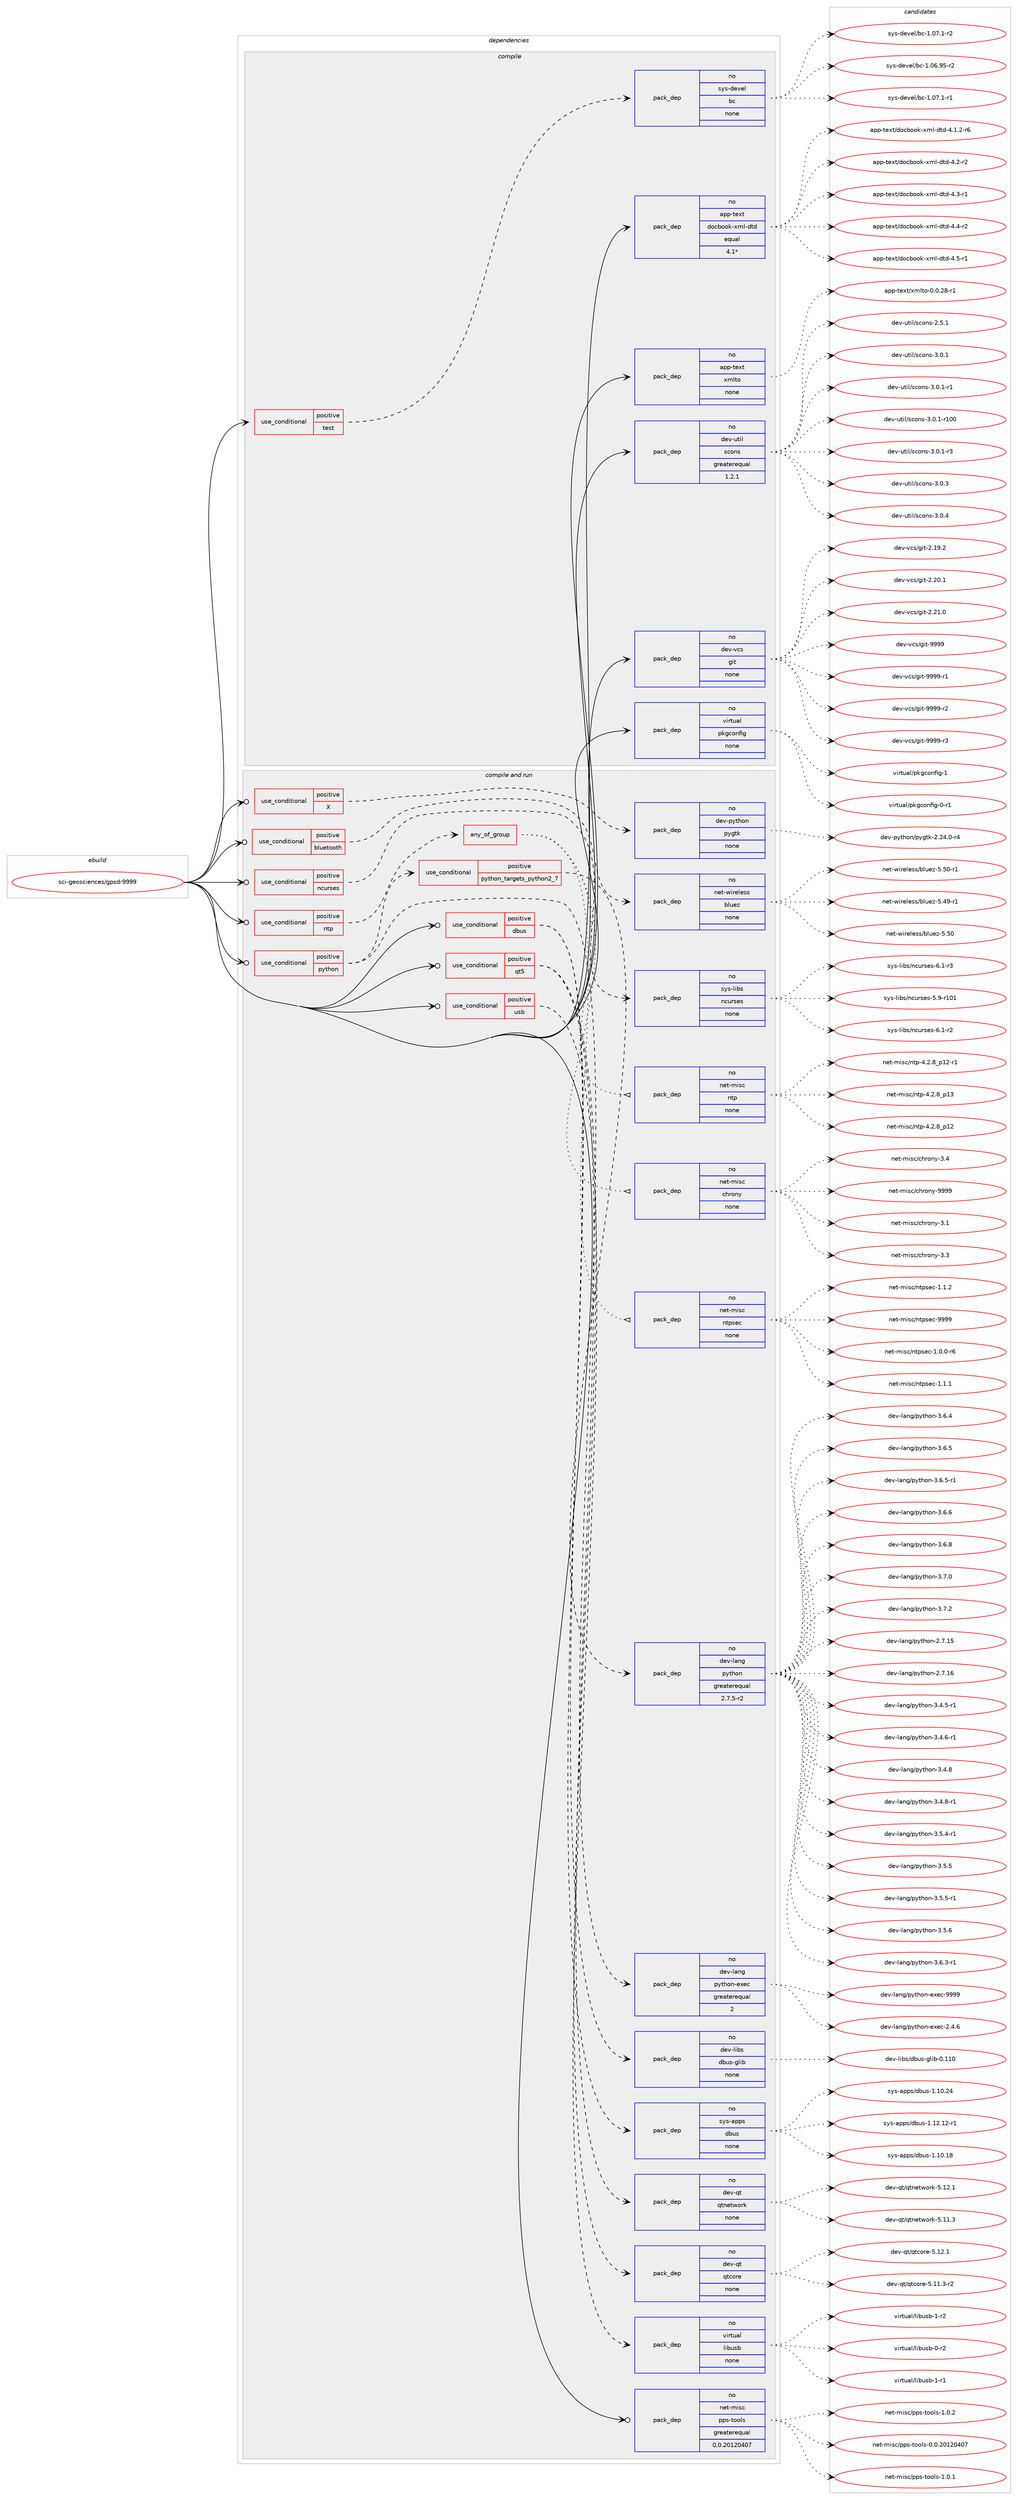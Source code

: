 digraph prolog {

# *************
# Graph options
# *************

newrank=true;
concentrate=true;
compound=true;
graph [rankdir=LR,fontname=Helvetica,fontsize=10,ranksep=1.5];#, ranksep=2.5, nodesep=0.2];
edge  [arrowhead=vee];
node  [fontname=Helvetica,fontsize=10];

# **********
# The ebuild
# **********

subgraph cluster_leftcol {
color=gray;
rank=same;
label=<<i>ebuild</i>>;
id [label="sci-geosciences/gpsd-9999", color=red, width=4, href="../sci-geosciences/gpsd-9999.svg"];
}

# ****************
# The dependencies
# ****************

subgraph cluster_midcol {
color=gray;
label=<<i>dependencies</i>>;
subgraph cluster_compile {
fillcolor="#eeeeee";
style=filled;
label=<<i>compile</i>>;
subgraph cond452736 {
dependency1690567 [label=<<TABLE BORDER="0" CELLBORDER="1" CELLSPACING="0" CELLPADDING="4"><TR><TD ROWSPAN="3" CELLPADDING="10">use_conditional</TD></TR><TR><TD>positive</TD></TR><TR><TD>test</TD></TR></TABLE>>, shape=none, color=red];
subgraph pack1210134 {
dependency1690568 [label=<<TABLE BORDER="0" CELLBORDER="1" CELLSPACING="0" CELLPADDING="4" WIDTH="220"><TR><TD ROWSPAN="6" CELLPADDING="30">pack_dep</TD></TR><TR><TD WIDTH="110">no</TD></TR><TR><TD>sys-devel</TD></TR><TR><TD>bc</TD></TR><TR><TD>none</TD></TR><TR><TD></TD></TR></TABLE>>, shape=none, color=blue];
}
dependency1690567:e -> dependency1690568:w [weight=20,style="dashed",arrowhead="vee"];
}
id:e -> dependency1690567:w [weight=20,style="solid",arrowhead="vee"];
subgraph pack1210135 {
dependency1690569 [label=<<TABLE BORDER="0" CELLBORDER="1" CELLSPACING="0" CELLPADDING="4" WIDTH="220"><TR><TD ROWSPAN="6" CELLPADDING="30">pack_dep</TD></TR><TR><TD WIDTH="110">no</TD></TR><TR><TD>app-text</TD></TR><TR><TD>docbook-xml-dtd</TD></TR><TR><TD>equal</TD></TR><TR><TD>4.1*</TD></TR></TABLE>>, shape=none, color=blue];
}
id:e -> dependency1690569:w [weight=20,style="solid",arrowhead="vee"];
subgraph pack1210136 {
dependency1690570 [label=<<TABLE BORDER="0" CELLBORDER="1" CELLSPACING="0" CELLPADDING="4" WIDTH="220"><TR><TD ROWSPAN="6" CELLPADDING="30">pack_dep</TD></TR><TR><TD WIDTH="110">no</TD></TR><TR><TD>app-text</TD></TR><TR><TD>xmlto</TD></TR><TR><TD>none</TD></TR><TR><TD></TD></TR></TABLE>>, shape=none, color=blue];
}
id:e -> dependency1690570:w [weight=20,style="solid",arrowhead="vee"];
subgraph pack1210137 {
dependency1690571 [label=<<TABLE BORDER="0" CELLBORDER="1" CELLSPACING="0" CELLPADDING="4" WIDTH="220"><TR><TD ROWSPAN="6" CELLPADDING="30">pack_dep</TD></TR><TR><TD WIDTH="110">no</TD></TR><TR><TD>dev-util</TD></TR><TR><TD>scons</TD></TR><TR><TD>greaterequal</TD></TR><TR><TD>1.2.1</TD></TR></TABLE>>, shape=none, color=blue];
}
id:e -> dependency1690571:w [weight=20,style="solid",arrowhead="vee"];
subgraph pack1210138 {
dependency1690572 [label=<<TABLE BORDER="0" CELLBORDER="1" CELLSPACING="0" CELLPADDING="4" WIDTH="220"><TR><TD ROWSPAN="6" CELLPADDING="30">pack_dep</TD></TR><TR><TD WIDTH="110">no</TD></TR><TR><TD>dev-vcs</TD></TR><TR><TD>git</TD></TR><TR><TD>none</TD></TR><TR><TD></TD></TR></TABLE>>, shape=none, color=blue];
}
id:e -> dependency1690572:w [weight=20,style="solid",arrowhead="vee"];
subgraph pack1210139 {
dependency1690573 [label=<<TABLE BORDER="0" CELLBORDER="1" CELLSPACING="0" CELLPADDING="4" WIDTH="220"><TR><TD ROWSPAN="6" CELLPADDING="30">pack_dep</TD></TR><TR><TD WIDTH="110">no</TD></TR><TR><TD>virtual</TD></TR><TR><TD>pkgconfig</TD></TR><TR><TD>none</TD></TR><TR><TD></TD></TR></TABLE>>, shape=none, color=blue];
}
id:e -> dependency1690573:w [weight=20,style="solid",arrowhead="vee"];
}
subgraph cluster_compileandrun {
fillcolor="#eeeeee";
style=filled;
label=<<i>compile and run</i>>;
subgraph cond452737 {
dependency1690574 [label=<<TABLE BORDER="0" CELLBORDER="1" CELLSPACING="0" CELLPADDING="4"><TR><TD ROWSPAN="3" CELLPADDING="10">use_conditional</TD></TR><TR><TD>positive</TD></TR><TR><TD>X</TD></TR></TABLE>>, shape=none, color=red];
subgraph pack1210140 {
dependency1690575 [label=<<TABLE BORDER="0" CELLBORDER="1" CELLSPACING="0" CELLPADDING="4" WIDTH="220"><TR><TD ROWSPAN="6" CELLPADDING="30">pack_dep</TD></TR><TR><TD WIDTH="110">no</TD></TR><TR><TD>dev-python</TD></TR><TR><TD>pygtk</TD></TR><TR><TD>none</TD></TR><TR><TD></TD></TR></TABLE>>, shape=none, color=blue];
}
dependency1690574:e -> dependency1690575:w [weight=20,style="dashed",arrowhead="vee"];
}
id:e -> dependency1690574:w [weight=20,style="solid",arrowhead="odotvee"];
subgraph cond452738 {
dependency1690576 [label=<<TABLE BORDER="0" CELLBORDER="1" CELLSPACING="0" CELLPADDING="4"><TR><TD ROWSPAN="3" CELLPADDING="10">use_conditional</TD></TR><TR><TD>positive</TD></TR><TR><TD>bluetooth</TD></TR></TABLE>>, shape=none, color=red];
subgraph pack1210141 {
dependency1690577 [label=<<TABLE BORDER="0" CELLBORDER="1" CELLSPACING="0" CELLPADDING="4" WIDTH="220"><TR><TD ROWSPAN="6" CELLPADDING="30">pack_dep</TD></TR><TR><TD WIDTH="110">no</TD></TR><TR><TD>net-wireless</TD></TR><TR><TD>bluez</TD></TR><TR><TD>none</TD></TR><TR><TD></TD></TR></TABLE>>, shape=none, color=blue];
}
dependency1690576:e -> dependency1690577:w [weight=20,style="dashed",arrowhead="vee"];
}
id:e -> dependency1690576:w [weight=20,style="solid",arrowhead="odotvee"];
subgraph cond452739 {
dependency1690578 [label=<<TABLE BORDER="0" CELLBORDER="1" CELLSPACING="0" CELLPADDING="4"><TR><TD ROWSPAN="3" CELLPADDING="10">use_conditional</TD></TR><TR><TD>positive</TD></TR><TR><TD>dbus</TD></TR></TABLE>>, shape=none, color=red];
subgraph pack1210142 {
dependency1690579 [label=<<TABLE BORDER="0" CELLBORDER="1" CELLSPACING="0" CELLPADDING="4" WIDTH="220"><TR><TD ROWSPAN="6" CELLPADDING="30">pack_dep</TD></TR><TR><TD WIDTH="110">no</TD></TR><TR><TD>sys-apps</TD></TR><TR><TD>dbus</TD></TR><TR><TD>none</TD></TR><TR><TD></TD></TR></TABLE>>, shape=none, color=blue];
}
dependency1690578:e -> dependency1690579:w [weight=20,style="dashed",arrowhead="vee"];
subgraph pack1210143 {
dependency1690580 [label=<<TABLE BORDER="0" CELLBORDER="1" CELLSPACING="0" CELLPADDING="4" WIDTH="220"><TR><TD ROWSPAN="6" CELLPADDING="30">pack_dep</TD></TR><TR><TD WIDTH="110">no</TD></TR><TR><TD>dev-libs</TD></TR><TR><TD>dbus-glib</TD></TR><TR><TD>none</TD></TR><TR><TD></TD></TR></TABLE>>, shape=none, color=blue];
}
dependency1690578:e -> dependency1690580:w [weight=20,style="dashed",arrowhead="vee"];
}
id:e -> dependency1690578:w [weight=20,style="solid",arrowhead="odotvee"];
subgraph cond452740 {
dependency1690581 [label=<<TABLE BORDER="0" CELLBORDER="1" CELLSPACING="0" CELLPADDING="4"><TR><TD ROWSPAN="3" CELLPADDING="10">use_conditional</TD></TR><TR><TD>positive</TD></TR><TR><TD>ncurses</TD></TR></TABLE>>, shape=none, color=red];
subgraph pack1210144 {
dependency1690582 [label=<<TABLE BORDER="0" CELLBORDER="1" CELLSPACING="0" CELLPADDING="4" WIDTH="220"><TR><TD ROWSPAN="6" CELLPADDING="30">pack_dep</TD></TR><TR><TD WIDTH="110">no</TD></TR><TR><TD>sys-libs</TD></TR><TR><TD>ncurses</TD></TR><TR><TD>none</TD></TR><TR><TD></TD></TR></TABLE>>, shape=none, color=blue];
}
dependency1690581:e -> dependency1690582:w [weight=20,style="dashed",arrowhead="vee"];
}
id:e -> dependency1690581:w [weight=20,style="solid",arrowhead="odotvee"];
subgraph cond452741 {
dependency1690583 [label=<<TABLE BORDER="0" CELLBORDER="1" CELLSPACING="0" CELLPADDING="4"><TR><TD ROWSPAN="3" CELLPADDING="10">use_conditional</TD></TR><TR><TD>positive</TD></TR><TR><TD>ntp</TD></TR></TABLE>>, shape=none, color=red];
subgraph any26845 {
dependency1690584 [label=<<TABLE BORDER="0" CELLBORDER="1" CELLSPACING="0" CELLPADDING="4"><TR><TD CELLPADDING="10">any_of_group</TD></TR></TABLE>>, shape=none, color=red];subgraph pack1210145 {
dependency1690585 [label=<<TABLE BORDER="0" CELLBORDER="1" CELLSPACING="0" CELLPADDING="4" WIDTH="220"><TR><TD ROWSPAN="6" CELLPADDING="30">pack_dep</TD></TR><TR><TD WIDTH="110">no</TD></TR><TR><TD>net-misc</TD></TR><TR><TD>ntp</TD></TR><TR><TD>none</TD></TR><TR><TD></TD></TR></TABLE>>, shape=none, color=blue];
}
dependency1690584:e -> dependency1690585:w [weight=20,style="dotted",arrowhead="oinv"];
subgraph pack1210146 {
dependency1690586 [label=<<TABLE BORDER="0" CELLBORDER="1" CELLSPACING="0" CELLPADDING="4" WIDTH="220"><TR><TD ROWSPAN="6" CELLPADDING="30">pack_dep</TD></TR><TR><TD WIDTH="110">no</TD></TR><TR><TD>net-misc</TD></TR><TR><TD>ntpsec</TD></TR><TR><TD>none</TD></TR><TR><TD></TD></TR></TABLE>>, shape=none, color=blue];
}
dependency1690584:e -> dependency1690586:w [weight=20,style="dotted",arrowhead="oinv"];
subgraph pack1210147 {
dependency1690587 [label=<<TABLE BORDER="0" CELLBORDER="1" CELLSPACING="0" CELLPADDING="4" WIDTH="220"><TR><TD ROWSPAN="6" CELLPADDING="30">pack_dep</TD></TR><TR><TD WIDTH="110">no</TD></TR><TR><TD>net-misc</TD></TR><TR><TD>chrony</TD></TR><TR><TD>none</TD></TR><TR><TD></TD></TR></TABLE>>, shape=none, color=blue];
}
dependency1690584:e -> dependency1690587:w [weight=20,style="dotted",arrowhead="oinv"];
}
dependency1690583:e -> dependency1690584:w [weight=20,style="dashed",arrowhead="vee"];
}
id:e -> dependency1690583:w [weight=20,style="solid",arrowhead="odotvee"];
subgraph cond452742 {
dependency1690588 [label=<<TABLE BORDER="0" CELLBORDER="1" CELLSPACING="0" CELLPADDING="4"><TR><TD ROWSPAN="3" CELLPADDING="10">use_conditional</TD></TR><TR><TD>positive</TD></TR><TR><TD>python</TD></TR></TABLE>>, shape=none, color=red];
subgraph cond452743 {
dependency1690589 [label=<<TABLE BORDER="0" CELLBORDER="1" CELLSPACING="0" CELLPADDING="4"><TR><TD ROWSPAN="3" CELLPADDING="10">use_conditional</TD></TR><TR><TD>positive</TD></TR><TR><TD>python_targets_python2_7</TD></TR></TABLE>>, shape=none, color=red];
subgraph pack1210148 {
dependency1690590 [label=<<TABLE BORDER="0" CELLBORDER="1" CELLSPACING="0" CELLPADDING="4" WIDTH="220"><TR><TD ROWSPAN="6" CELLPADDING="30">pack_dep</TD></TR><TR><TD WIDTH="110">no</TD></TR><TR><TD>dev-lang</TD></TR><TR><TD>python</TD></TR><TR><TD>greaterequal</TD></TR><TR><TD>2.7.5-r2</TD></TR></TABLE>>, shape=none, color=blue];
}
dependency1690589:e -> dependency1690590:w [weight=20,style="dashed",arrowhead="vee"];
}
dependency1690588:e -> dependency1690589:w [weight=20,style="dashed",arrowhead="vee"];
subgraph pack1210149 {
dependency1690591 [label=<<TABLE BORDER="0" CELLBORDER="1" CELLSPACING="0" CELLPADDING="4" WIDTH="220"><TR><TD ROWSPAN="6" CELLPADDING="30">pack_dep</TD></TR><TR><TD WIDTH="110">no</TD></TR><TR><TD>dev-lang</TD></TR><TR><TD>python-exec</TD></TR><TR><TD>greaterequal</TD></TR><TR><TD>2</TD></TR></TABLE>>, shape=none, color=blue];
}
dependency1690588:e -> dependency1690591:w [weight=20,style="dashed",arrowhead="vee"];
}
id:e -> dependency1690588:w [weight=20,style="solid",arrowhead="odotvee"];
subgraph cond452744 {
dependency1690592 [label=<<TABLE BORDER="0" CELLBORDER="1" CELLSPACING="0" CELLPADDING="4"><TR><TD ROWSPAN="3" CELLPADDING="10">use_conditional</TD></TR><TR><TD>positive</TD></TR><TR><TD>qt5</TD></TR></TABLE>>, shape=none, color=red];
subgraph pack1210150 {
dependency1690593 [label=<<TABLE BORDER="0" CELLBORDER="1" CELLSPACING="0" CELLPADDING="4" WIDTH="220"><TR><TD ROWSPAN="6" CELLPADDING="30">pack_dep</TD></TR><TR><TD WIDTH="110">no</TD></TR><TR><TD>dev-qt</TD></TR><TR><TD>qtcore</TD></TR><TR><TD>none</TD></TR><TR><TD></TD></TR></TABLE>>, shape=none, color=blue];
}
dependency1690592:e -> dependency1690593:w [weight=20,style="dashed",arrowhead="vee"];
subgraph pack1210151 {
dependency1690594 [label=<<TABLE BORDER="0" CELLBORDER="1" CELLSPACING="0" CELLPADDING="4" WIDTH="220"><TR><TD ROWSPAN="6" CELLPADDING="30">pack_dep</TD></TR><TR><TD WIDTH="110">no</TD></TR><TR><TD>dev-qt</TD></TR><TR><TD>qtnetwork</TD></TR><TR><TD>none</TD></TR><TR><TD></TD></TR></TABLE>>, shape=none, color=blue];
}
dependency1690592:e -> dependency1690594:w [weight=20,style="dashed",arrowhead="vee"];
}
id:e -> dependency1690592:w [weight=20,style="solid",arrowhead="odotvee"];
subgraph cond452745 {
dependency1690595 [label=<<TABLE BORDER="0" CELLBORDER="1" CELLSPACING="0" CELLPADDING="4"><TR><TD ROWSPAN="3" CELLPADDING="10">use_conditional</TD></TR><TR><TD>positive</TD></TR><TR><TD>usb</TD></TR></TABLE>>, shape=none, color=red];
subgraph pack1210152 {
dependency1690596 [label=<<TABLE BORDER="0" CELLBORDER="1" CELLSPACING="0" CELLPADDING="4" WIDTH="220"><TR><TD ROWSPAN="6" CELLPADDING="30">pack_dep</TD></TR><TR><TD WIDTH="110">no</TD></TR><TR><TD>virtual</TD></TR><TR><TD>libusb</TD></TR><TR><TD>none</TD></TR><TR><TD></TD></TR></TABLE>>, shape=none, color=blue];
}
dependency1690595:e -> dependency1690596:w [weight=20,style="dashed",arrowhead="vee"];
}
id:e -> dependency1690595:w [weight=20,style="solid",arrowhead="odotvee"];
subgraph pack1210153 {
dependency1690597 [label=<<TABLE BORDER="0" CELLBORDER="1" CELLSPACING="0" CELLPADDING="4" WIDTH="220"><TR><TD ROWSPAN="6" CELLPADDING="30">pack_dep</TD></TR><TR><TD WIDTH="110">no</TD></TR><TR><TD>net-misc</TD></TR><TR><TD>pps-tools</TD></TR><TR><TD>greaterequal</TD></TR><TR><TD>0.0.20120407</TD></TR></TABLE>>, shape=none, color=blue];
}
id:e -> dependency1690597:w [weight=20,style="solid",arrowhead="odotvee"];
}
subgraph cluster_run {
fillcolor="#eeeeee";
style=filled;
label=<<i>run</i>>;
}
}

# **************
# The candidates
# **************

subgraph cluster_choices {
rank=same;
color=gray;
label=<<i>candidates</i>>;

subgraph choice1210134 {
color=black;
nodesep=1;
choice1151211154510010111810110847989945494648544657534511450 [label="sys-devel/bc-1.06.95-r2", color=red, width=4,href="../sys-devel/bc-1.06.95-r2.svg"];
choice11512111545100101118101108479899454946485546494511449 [label="sys-devel/bc-1.07.1-r1", color=red, width=4,href="../sys-devel/bc-1.07.1-r1.svg"];
choice11512111545100101118101108479899454946485546494511450 [label="sys-devel/bc-1.07.1-r2", color=red, width=4,href="../sys-devel/bc-1.07.1-r2.svg"];
dependency1690568:e -> choice1151211154510010111810110847989945494648544657534511450:w [style=dotted,weight="100"];
dependency1690568:e -> choice11512111545100101118101108479899454946485546494511449:w [style=dotted,weight="100"];
dependency1690568:e -> choice11512111545100101118101108479899454946485546494511450:w [style=dotted,weight="100"];
}
subgraph choice1210135 {
color=black;
nodesep=1;
choice971121124511610112011647100111999811111110745120109108451001161004552464946504511454 [label="app-text/docbook-xml-dtd-4.1.2-r6", color=red, width=4,href="../app-text/docbook-xml-dtd-4.1.2-r6.svg"];
choice97112112451161011201164710011199981111111074512010910845100116100455246504511450 [label="app-text/docbook-xml-dtd-4.2-r2", color=red, width=4,href="../app-text/docbook-xml-dtd-4.2-r2.svg"];
choice97112112451161011201164710011199981111111074512010910845100116100455246514511449 [label="app-text/docbook-xml-dtd-4.3-r1", color=red, width=4,href="../app-text/docbook-xml-dtd-4.3-r1.svg"];
choice97112112451161011201164710011199981111111074512010910845100116100455246524511450 [label="app-text/docbook-xml-dtd-4.4-r2", color=red, width=4,href="../app-text/docbook-xml-dtd-4.4-r2.svg"];
choice97112112451161011201164710011199981111111074512010910845100116100455246534511449 [label="app-text/docbook-xml-dtd-4.5-r1", color=red, width=4,href="../app-text/docbook-xml-dtd-4.5-r1.svg"];
dependency1690569:e -> choice971121124511610112011647100111999811111110745120109108451001161004552464946504511454:w [style=dotted,weight="100"];
dependency1690569:e -> choice97112112451161011201164710011199981111111074512010910845100116100455246504511450:w [style=dotted,weight="100"];
dependency1690569:e -> choice97112112451161011201164710011199981111111074512010910845100116100455246514511449:w [style=dotted,weight="100"];
dependency1690569:e -> choice97112112451161011201164710011199981111111074512010910845100116100455246524511450:w [style=dotted,weight="100"];
dependency1690569:e -> choice97112112451161011201164710011199981111111074512010910845100116100455246534511449:w [style=dotted,weight="100"];
}
subgraph choice1210136 {
color=black;
nodesep=1;
choice971121124511610112011647120109108116111454846484650564511449 [label="app-text/xmlto-0.0.28-r1", color=red, width=4,href="../app-text/xmlto-0.0.28-r1.svg"];
dependency1690570:e -> choice971121124511610112011647120109108116111454846484650564511449:w [style=dotted,weight="100"];
}
subgraph choice1210137 {
color=black;
nodesep=1;
choice100101118451171161051084711599111110115455046534649 [label="dev-util/scons-2.5.1", color=red, width=4,href="../dev-util/scons-2.5.1.svg"];
choice100101118451171161051084711599111110115455146484649 [label="dev-util/scons-3.0.1", color=red, width=4,href="../dev-util/scons-3.0.1.svg"];
choice1001011184511711610510847115991111101154551464846494511449 [label="dev-util/scons-3.0.1-r1", color=red, width=4,href="../dev-util/scons-3.0.1-r1.svg"];
choice10010111845117116105108471159911111011545514648464945114494848 [label="dev-util/scons-3.0.1-r100", color=red, width=4,href="../dev-util/scons-3.0.1-r100.svg"];
choice1001011184511711610510847115991111101154551464846494511451 [label="dev-util/scons-3.0.1-r3", color=red, width=4,href="../dev-util/scons-3.0.1-r3.svg"];
choice100101118451171161051084711599111110115455146484651 [label="dev-util/scons-3.0.3", color=red, width=4,href="../dev-util/scons-3.0.3.svg"];
choice100101118451171161051084711599111110115455146484652 [label="dev-util/scons-3.0.4", color=red, width=4,href="../dev-util/scons-3.0.4.svg"];
dependency1690571:e -> choice100101118451171161051084711599111110115455046534649:w [style=dotted,weight="100"];
dependency1690571:e -> choice100101118451171161051084711599111110115455146484649:w [style=dotted,weight="100"];
dependency1690571:e -> choice1001011184511711610510847115991111101154551464846494511449:w [style=dotted,weight="100"];
dependency1690571:e -> choice10010111845117116105108471159911111011545514648464945114494848:w [style=dotted,weight="100"];
dependency1690571:e -> choice1001011184511711610510847115991111101154551464846494511451:w [style=dotted,weight="100"];
dependency1690571:e -> choice100101118451171161051084711599111110115455146484651:w [style=dotted,weight="100"];
dependency1690571:e -> choice100101118451171161051084711599111110115455146484652:w [style=dotted,weight="100"];
}
subgraph choice1210138 {
color=black;
nodesep=1;
choice10010111845118991154710310511645504649574650 [label="dev-vcs/git-2.19.2", color=red, width=4,href="../dev-vcs/git-2.19.2.svg"];
choice10010111845118991154710310511645504650484649 [label="dev-vcs/git-2.20.1", color=red, width=4,href="../dev-vcs/git-2.20.1.svg"];
choice10010111845118991154710310511645504650494648 [label="dev-vcs/git-2.21.0", color=red, width=4,href="../dev-vcs/git-2.21.0.svg"];
choice1001011184511899115471031051164557575757 [label="dev-vcs/git-9999", color=red, width=4,href="../dev-vcs/git-9999.svg"];
choice10010111845118991154710310511645575757574511449 [label="dev-vcs/git-9999-r1", color=red, width=4,href="../dev-vcs/git-9999-r1.svg"];
choice10010111845118991154710310511645575757574511450 [label="dev-vcs/git-9999-r2", color=red, width=4,href="../dev-vcs/git-9999-r2.svg"];
choice10010111845118991154710310511645575757574511451 [label="dev-vcs/git-9999-r3", color=red, width=4,href="../dev-vcs/git-9999-r3.svg"];
dependency1690572:e -> choice10010111845118991154710310511645504649574650:w [style=dotted,weight="100"];
dependency1690572:e -> choice10010111845118991154710310511645504650484649:w [style=dotted,weight="100"];
dependency1690572:e -> choice10010111845118991154710310511645504650494648:w [style=dotted,weight="100"];
dependency1690572:e -> choice1001011184511899115471031051164557575757:w [style=dotted,weight="100"];
dependency1690572:e -> choice10010111845118991154710310511645575757574511449:w [style=dotted,weight="100"];
dependency1690572:e -> choice10010111845118991154710310511645575757574511450:w [style=dotted,weight="100"];
dependency1690572:e -> choice10010111845118991154710310511645575757574511451:w [style=dotted,weight="100"];
}
subgraph choice1210139 {
color=black;
nodesep=1;
choice11810511411611797108471121071039911111010210510345484511449 [label="virtual/pkgconfig-0-r1", color=red, width=4,href="../virtual/pkgconfig-0-r1.svg"];
choice1181051141161179710847112107103991111101021051034549 [label="virtual/pkgconfig-1", color=red, width=4,href="../virtual/pkgconfig-1.svg"];
dependency1690573:e -> choice11810511411611797108471121071039911111010210510345484511449:w [style=dotted,weight="100"];
dependency1690573:e -> choice1181051141161179710847112107103991111101021051034549:w [style=dotted,weight="100"];
}
subgraph choice1210140 {
color=black;
nodesep=1;
choice1001011184511212111610411111047112121103116107455046505246484511452 [label="dev-python/pygtk-2.24.0-r4", color=red, width=4,href="../dev-python/pygtk-2.24.0-r4.svg"];
dependency1690575:e -> choice1001011184511212111610411111047112121103116107455046505246484511452:w [style=dotted,weight="100"];
}
subgraph choice1210141 {
color=black;
nodesep=1;
choice11010111645119105114101108101115115479810811710112245534652574511449 [label="net-wireless/bluez-5.49-r1", color=red, width=4,href="../net-wireless/bluez-5.49-r1.svg"];
choice1101011164511910511410110810111511547981081171011224553465348 [label="net-wireless/bluez-5.50", color=red, width=4,href="../net-wireless/bluez-5.50.svg"];
choice11010111645119105114101108101115115479810811710112245534653484511449 [label="net-wireless/bluez-5.50-r1", color=red, width=4,href="../net-wireless/bluez-5.50-r1.svg"];
dependency1690577:e -> choice11010111645119105114101108101115115479810811710112245534652574511449:w [style=dotted,weight="100"];
dependency1690577:e -> choice1101011164511910511410110810111511547981081171011224553465348:w [style=dotted,weight="100"];
dependency1690577:e -> choice11010111645119105114101108101115115479810811710112245534653484511449:w [style=dotted,weight="100"];
}
subgraph choice1210142 {
color=black;
nodesep=1;
choice115121115459711211211547100981171154549464948464956 [label="sys-apps/dbus-1.10.18", color=red, width=4,href="../sys-apps/dbus-1.10.18.svg"];
choice115121115459711211211547100981171154549464948465052 [label="sys-apps/dbus-1.10.24", color=red, width=4,href="../sys-apps/dbus-1.10.24.svg"];
choice1151211154597112112115471009811711545494649504649504511449 [label="sys-apps/dbus-1.12.12-r1", color=red, width=4,href="../sys-apps/dbus-1.12.12-r1.svg"];
dependency1690579:e -> choice115121115459711211211547100981171154549464948464956:w [style=dotted,weight="100"];
dependency1690579:e -> choice115121115459711211211547100981171154549464948465052:w [style=dotted,weight="100"];
dependency1690579:e -> choice1151211154597112112115471009811711545494649504649504511449:w [style=dotted,weight="100"];
}
subgraph choice1210143 {
color=black;
nodesep=1;
choice100101118451081059811547100981171154510310810598454846494948 [label="dev-libs/dbus-glib-0.110", color=red, width=4,href="../dev-libs/dbus-glib-0.110.svg"];
dependency1690580:e -> choice100101118451081059811547100981171154510310810598454846494948:w [style=dotted,weight="100"];
}
subgraph choice1210144 {
color=black;
nodesep=1;
choice115121115451081059811547110991171141151011154553465745114494849 [label="sys-libs/ncurses-5.9-r101", color=red, width=4,href="../sys-libs/ncurses-5.9-r101.svg"];
choice11512111545108105981154711099117114115101115455446494511450 [label="sys-libs/ncurses-6.1-r2", color=red, width=4,href="../sys-libs/ncurses-6.1-r2.svg"];
choice11512111545108105981154711099117114115101115455446494511451 [label="sys-libs/ncurses-6.1-r3", color=red, width=4,href="../sys-libs/ncurses-6.1-r3.svg"];
dependency1690582:e -> choice115121115451081059811547110991171141151011154553465745114494849:w [style=dotted,weight="100"];
dependency1690582:e -> choice11512111545108105981154711099117114115101115455446494511450:w [style=dotted,weight="100"];
dependency1690582:e -> choice11512111545108105981154711099117114115101115455446494511451:w [style=dotted,weight="100"];
}
subgraph choice1210145 {
color=black;
nodesep=1;
choice110101116451091051159947110116112455246504656951124950 [label="net-misc/ntp-4.2.8_p12", color=red, width=4,href="../net-misc/ntp-4.2.8_p12.svg"];
choice1101011164510910511599471101161124552465046569511249504511449 [label="net-misc/ntp-4.2.8_p12-r1", color=red, width=4,href="../net-misc/ntp-4.2.8_p12-r1.svg"];
choice110101116451091051159947110116112455246504656951124951 [label="net-misc/ntp-4.2.8_p13", color=red, width=4,href="../net-misc/ntp-4.2.8_p13.svg"];
dependency1690585:e -> choice110101116451091051159947110116112455246504656951124950:w [style=dotted,weight="100"];
dependency1690585:e -> choice1101011164510910511599471101161124552465046569511249504511449:w [style=dotted,weight="100"];
dependency1690585:e -> choice110101116451091051159947110116112455246504656951124951:w [style=dotted,weight="100"];
}
subgraph choice1210146 {
color=black;
nodesep=1;
choice110101116451091051159947110116112115101994549464846484511454 [label="net-misc/ntpsec-1.0.0-r6", color=red, width=4,href="../net-misc/ntpsec-1.0.0-r6.svg"];
choice11010111645109105115994711011611211510199454946494649 [label="net-misc/ntpsec-1.1.1", color=red, width=4,href="../net-misc/ntpsec-1.1.1.svg"];
choice11010111645109105115994711011611211510199454946494650 [label="net-misc/ntpsec-1.1.2", color=red, width=4,href="../net-misc/ntpsec-1.1.2.svg"];
choice110101116451091051159947110116112115101994557575757 [label="net-misc/ntpsec-9999", color=red, width=4,href="../net-misc/ntpsec-9999.svg"];
dependency1690586:e -> choice110101116451091051159947110116112115101994549464846484511454:w [style=dotted,weight="100"];
dependency1690586:e -> choice11010111645109105115994711011611211510199454946494649:w [style=dotted,weight="100"];
dependency1690586:e -> choice11010111645109105115994711011611211510199454946494650:w [style=dotted,weight="100"];
dependency1690586:e -> choice110101116451091051159947110116112115101994557575757:w [style=dotted,weight="100"];
}
subgraph choice1210147 {
color=black;
nodesep=1;
choice1101011164510910511599479910411411111012145514649 [label="net-misc/chrony-3.1", color=red, width=4,href="../net-misc/chrony-3.1.svg"];
choice1101011164510910511599479910411411111012145514651 [label="net-misc/chrony-3.3", color=red, width=4,href="../net-misc/chrony-3.3.svg"];
choice1101011164510910511599479910411411111012145514652 [label="net-misc/chrony-3.4", color=red, width=4,href="../net-misc/chrony-3.4.svg"];
choice110101116451091051159947991041141111101214557575757 [label="net-misc/chrony-9999", color=red, width=4,href="../net-misc/chrony-9999.svg"];
dependency1690587:e -> choice1101011164510910511599479910411411111012145514649:w [style=dotted,weight="100"];
dependency1690587:e -> choice1101011164510910511599479910411411111012145514651:w [style=dotted,weight="100"];
dependency1690587:e -> choice1101011164510910511599479910411411111012145514652:w [style=dotted,weight="100"];
dependency1690587:e -> choice110101116451091051159947991041141111101214557575757:w [style=dotted,weight="100"];
}
subgraph choice1210148 {
color=black;
nodesep=1;
choice10010111845108971101034711212111610411111045504655464953 [label="dev-lang/python-2.7.15", color=red, width=4,href="../dev-lang/python-2.7.15.svg"];
choice10010111845108971101034711212111610411111045504655464954 [label="dev-lang/python-2.7.16", color=red, width=4,href="../dev-lang/python-2.7.16.svg"];
choice1001011184510897110103471121211161041111104551465246534511449 [label="dev-lang/python-3.4.5-r1", color=red, width=4,href="../dev-lang/python-3.4.5-r1.svg"];
choice1001011184510897110103471121211161041111104551465246544511449 [label="dev-lang/python-3.4.6-r1", color=red, width=4,href="../dev-lang/python-3.4.6-r1.svg"];
choice100101118451089711010347112121116104111110455146524656 [label="dev-lang/python-3.4.8", color=red, width=4,href="../dev-lang/python-3.4.8.svg"];
choice1001011184510897110103471121211161041111104551465246564511449 [label="dev-lang/python-3.4.8-r1", color=red, width=4,href="../dev-lang/python-3.4.8-r1.svg"];
choice1001011184510897110103471121211161041111104551465346524511449 [label="dev-lang/python-3.5.4-r1", color=red, width=4,href="../dev-lang/python-3.5.4-r1.svg"];
choice100101118451089711010347112121116104111110455146534653 [label="dev-lang/python-3.5.5", color=red, width=4,href="../dev-lang/python-3.5.5.svg"];
choice1001011184510897110103471121211161041111104551465346534511449 [label="dev-lang/python-3.5.5-r1", color=red, width=4,href="../dev-lang/python-3.5.5-r1.svg"];
choice100101118451089711010347112121116104111110455146534654 [label="dev-lang/python-3.5.6", color=red, width=4,href="../dev-lang/python-3.5.6.svg"];
choice1001011184510897110103471121211161041111104551465446514511449 [label="dev-lang/python-3.6.3-r1", color=red, width=4,href="../dev-lang/python-3.6.3-r1.svg"];
choice100101118451089711010347112121116104111110455146544652 [label="dev-lang/python-3.6.4", color=red, width=4,href="../dev-lang/python-3.6.4.svg"];
choice100101118451089711010347112121116104111110455146544653 [label="dev-lang/python-3.6.5", color=red, width=4,href="../dev-lang/python-3.6.5.svg"];
choice1001011184510897110103471121211161041111104551465446534511449 [label="dev-lang/python-3.6.5-r1", color=red, width=4,href="../dev-lang/python-3.6.5-r1.svg"];
choice100101118451089711010347112121116104111110455146544654 [label="dev-lang/python-3.6.6", color=red, width=4,href="../dev-lang/python-3.6.6.svg"];
choice100101118451089711010347112121116104111110455146544656 [label="dev-lang/python-3.6.8", color=red, width=4,href="../dev-lang/python-3.6.8.svg"];
choice100101118451089711010347112121116104111110455146554648 [label="dev-lang/python-3.7.0", color=red, width=4,href="../dev-lang/python-3.7.0.svg"];
choice100101118451089711010347112121116104111110455146554650 [label="dev-lang/python-3.7.2", color=red, width=4,href="../dev-lang/python-3.7.2.svg"];
dependency1690590:e -> choice10010111845108971101034711212111610411111045504655464953:w [style=dotted,weight="100"];
dependency1690590:e -> choice10010111845108971101034711212111610411111045504655464954:w [style=dotted,weight="100"];
dependency1690590:e -> choice1001011184510897110103471121211161041111104551465246534511449:w [style=dotted,weight="100"];
dependency1690590:e -> choice1001011184510897110103471121211161041111104551465246544511449:w [style=dotted,weight="100"];
dependency1690590:e -> choice100101118451089711010347112121116104111110455146524656:w [style=dotted,weight="100"];
dependency1690590:e -> choice1001011184510897110103471121211161041111104551465246564511449:w [style=dotted,weight="100"];
dependency1690590:e -> choice1001011184510897110103471121211161041111104551465346524511449:w [style=dotted,weight="100"];
dependency1690590:e -> choice100101118451089711010347112121116104111110455146534653:w [style=dotted,weight="100"];
dependency1690590:e -> choice1001011184510897110103471121211161041111104551465346534511449:w [style=dotted,weight="100"];
dependency1690590:e -> choice100101118451089711010347112121116104111110455146534654:w [style=dotted,weight="100"];
dependency1690590:e -> choice1001011184510897110103471121211161041111104551465446514511449:w [style=dotted,weight="100"];
dependency1690590:e -> choice100101118451089711010347112121116104111110455146544652:w [style=dotted,weight="100"];
dependency1690590:e -> choice100101118451089711010347112121116104111110455146544653:w [style=dotted,weight="100"];
dependency1690590:e -> choice1001011184510897110103471121211161041111104551465446534511449:w [style=dotted,weight="100"];
dependency1690590:e -> choice100101118451089711010347112121116104111110455146544654:w [style=dotted,weight="100"];
dependency1690590:e -> choice100101118451089711010347112121116104111110455146544656:w [style=dotted,weight="100"];
dependency1690590:e -> choice100101118451089711010347112121116104111110455146554648:w [style=dotted,weight="100"];
dependency1690590:e -> choice100101118451089711010347112121116104111110455146554650:w [style=dotted,weight="100"];
}
subgraph choice1210149 {
color=black;
nodesep=1;
choice1001011184510897110103471121211161041111104510112010199455046524654 [label="dev-lang/python-exec-2.4.6", color=red, width=4,href="../dev-lang/python-exec-2.4.6.svg"];
choice10010111845108971101034711212111610411111045101120101994557575757 [label="dev-lang/python-exec-9999", color=red, width=4,href="../dev-lang/python-exec-9999.svg"];
dependency1690591:e -> choice1001011184510897110103471121211161041111104510112010199455046524654:w [style=dotted,weight="100"];
dependency1690591:e -> choice10010111845108971101034711212111610411111045101120101994557575757:w [style=dotted,weight="100"];
}
subgraph choice1210150 {
color=black;
nodesep=1;
choice100101118451131164711311699111114101455346494946514511450 [label="dev-qt/qtcore-5.11.3-r2", color=red, width=4,href="../dev-qt/qtcore-5.11.3-r2.svg"];
choice10010111845113116471131169911111410145534649504649 [label="dev-qt/qtcore-5.12.1", color=red, width=4,href="../dev-qt/qtcore-5.12.1.svg"];
dependency1690593:e -> choice100101118451131164711311699111114101455346494946514511450:w [style=dotted,weight="100"];
dependency1690593:e -> choice10010111845113116471131169911111410145534649504649:w [style=dotted,weight="100"];
}
subgraph choice1210151 {
color=black;
nodesep=1;
choice100101118451131164711311611010111611911111410745534649494651 [label="dev-qt/qtnetwork-5.11.3", color=red, width=4,href="../dev-qt/qtnetwork-5.11.3.svg"];
choice100101118451131164711311611010111611911111410745534649504649 [label="dev-qt/qtnetwork-5.12.1", color=red, width=4,href="../dev-qt/qtnetwork-5.12.1.svg"];
dependency1690594:e -> choice100101118451131164711311611010111611911111410745534649494651:w [style=dotted,weight="100"];
dependency1690594:e -> choice100101118451131164711311611010111611911111410745534649504649:w [style=dotted,weight="100"];
}
subgraph choice1210152 {
color=black;
nodesep=1;
choice1181051141161179710847108105981171159845484511450 [label="virtual/libusb-0-r2", color=red, width=4,href="../virtual/libusb-0-r2.svg"];
choice1181051141161179710847108105981171159845494511449 [label="virtual/libusb-1-r1", color=red, width=4,href="../virtual/libusb-1-r1.svg"];
choice1181051141161179710847108105981171159845494511450 [label="virtual/libusb-1-r2", color=red, width=4,href="../virtual/libusb-1-r2.svg"];
dependency1690596:e -> choice1181051141161179710847108105981171159845484511450:w [style=dotted,weight="100"];
dependency1690596:e -> choice1181051141161179710847108105981171159845494511449:w [style=dotted,weight="100"];
dependency1690596:e -> choice1181051141161179710847108105981171159845494511450:w [style=dotted,weight="100"];
}
subgraph choice1210153 {
color=black;
nodesep=1;
choice1101011164510910511599471121121154511611111110811545484648465048495048524855 [label="net-misc/pps-tools-0.0.20120407", color=red, width=4,href="../net-misc/pps-tools-0.0.20120407.svg"];
choice11010111645109105115994711211211545116111111108115454946484649 [label="net-misc/pps-tools-1.0.1", color=red, width=4,href="../net-misc/pps-tools-1.0.1.svg"];
choice11010111645109105115994711211211545116111111108115454946484650 [label="net-misc/pps-tools-1.0.2", color=red, width=4,href="../net-misc/pps-tools-1.0.2.svg"];
dependency1690597:e -> choice1101011164510910511599471121121154511611111110811545484648465048495048524855:w [style=dotted,weight="100"];
dependency1690597:e -> choice11010111645109105115994711211211545116111111108115454946484649:w [style=dotted,weight="100"];
dependency1690597:e -> choice11010111645109105115994711211211545116111111108115454946484650:w [style=dotted,weight="100"];
}
}

}

